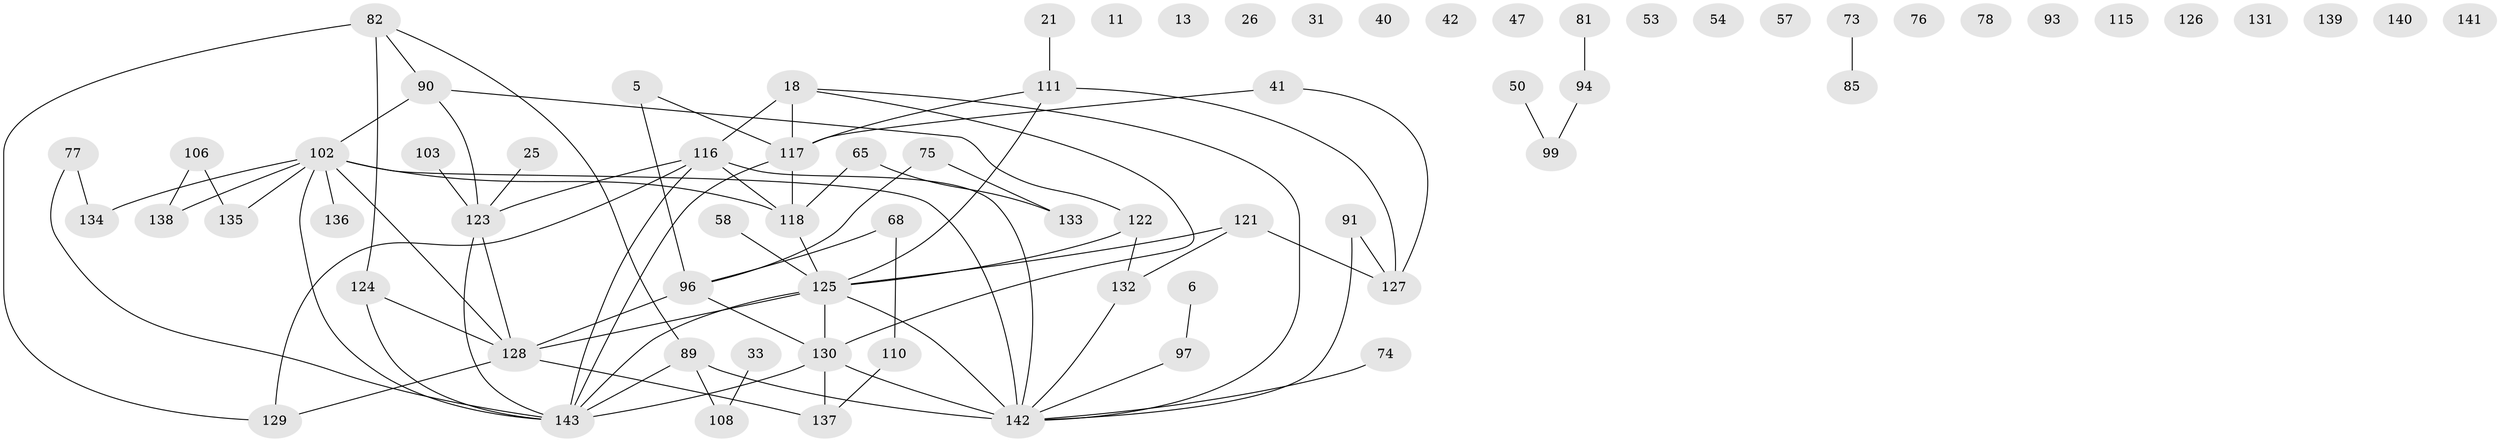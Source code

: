 // original degree distribution, {2: 0.27972027972027974, 1: 0.13286713286713286, 3: 0.22377622377622378, 7: 0.02097902097902098, 4: 0.1258741258741259, 0: 0.13286713286713286, 5: 0.06993006993006994, 6: 0.013986013986013986}
// Generated by graph-tools (version 1.1) at 2025/44/03/04/25 21:44:13]
// undirected, 71 vertices, 83 edges
graph export_dot {
graph [start="1"]
  node [color=gray90,style=filled];
  5;
  6;
  11;
  13;
  18;
  21;
  25;
  26;
  31;
  33;
  40;
  41;
  42;
  47;
  50;
  53;
  54;
  57;
  58;
  65;
  68;
  73;
  74;
  75 [super="+22"];
  76;
  77;
  78;
  81;
  82;
  85;
  89 [super="+79+80"];
  90 [super="+28+45"];
  91 [super="+72"];
  93;
  94;
  96 [super="+9"];
  97;
  99 [super="+34"];
  102 [super="+69+86+62+101"];
  103;
  106;
  108;
  110;
  111;
  115;
  116 [super="+56+113"];
  117 [super="+88"];
  118;
  121;
  122 [super="+98"];
  123 [super="+70"];
  124 [super="+95"];
  125 [super="+38+24+104+112"];
  126;
  127;
  128 [super="+15+67+105"];
  129 [super="+16+107"];
  130 [super="+109"];
  131;
  132 [super="+87"];
  133;
  134;
  135;
  136;
  137 [super="+60+48"];
  138;
  139;
  140;
  141;
  142 [super="+63+119+100+120"];
  143 [super="+84+114"];
  5 -- 96 [weight=2];
  5 -- 117;
  6 -- 97;
  18 -- 117 [weight=2];
  18 -- 130;
  18 -- 142;
  18 -- 116;
  21 -- 111;
  25 -- 123;
  33 -- 108;
  41 -- 127;
  41 -- 117;
  50 -- 99;
  58 -- 125;
  65 -- 118;
  65 -- 133;
  68 -- 110;
  68 -- 96;
  73 -- 85;
  74 -- 142;
  75 -- 96;
  75 -- 133;
  77 -- 134;
  77 -- 143;
  81 -- 94;
  82 -- 124;
  82 -- 90;
  82 -- 89;
  82 -- 129 [weight=2];
  89 -- 142;
  89 -- 108;
  89 -- 143;
  90 -- 123 [weight=2];
  90 -- 122;
  90 -- 102 [weight=3];
  91 -- 142;
  91 -- 127;
  94 -- 99;
  96 -- 130 [weight=3];
  96 -- 128 [weight=4];
  97 -- 142;
  102 -- 135;
  102 -- 143;
  102 -- 128 [weight=2];
  102 -- 134;
  102 -- 136;
  102 -- 118;
  102 -- 138;
  102 -- 142 [weight=3];
  103 -- 123;
  106 -- 135;
  106 -- 138;
  110 -- 137;
  111 -- 117;
  111 -- 127;
  111 -- 125;
  116 -- 118;
  116 -- 143;
  116 -- 142 [weight=2];
  116 -- 129 [weight=2];
  116 -- 123;
  117 -- 118;
  117 -- 143;
  118 -- 125;
  121 -- 125;
  121 -- 127;
  121 -- 132;
  122 -- 125 [weight=2];
  122 -- 132;
  123 -- 128;
  123 -- 143;
  124 -- 128;
  124 -- 143;
  125 -- 130 [weight=2];
  125 -- 128 [weight=2];
  125 -- 142 [weight=2];
  125 -- 143;
  128 -- 137;
  128 -- 129;
  130 -- 137;
  130 -- 143;
  130 -- 142;
  132 -- 142;
}
